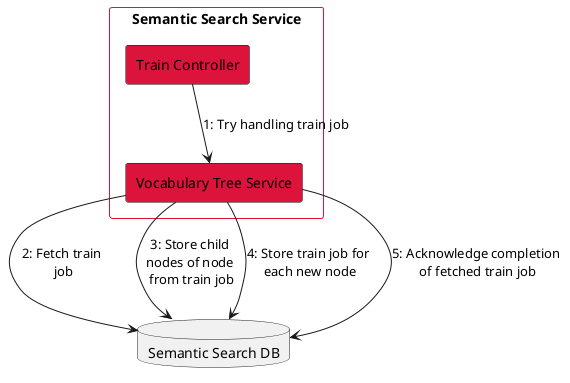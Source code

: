 @startuml train_job
database SemSearchDB [
    Semantic Search DB
]

rectangle SemanticSearchSvc as "Semantic Search Service" #line:crimson {
    rectangle VocTreeSvc #crimson [
        Vocabulary Tree Service
    ]
    rectangle TrainController #crimson [
        Train Controller
    ]

    TrainController --> VocTreeSvc: 1: Try handling train job
    
    VocTreeSvc --> SemSearchDB: 2: Fetch train \njob
    VocTreeSvc --> SemSearchDB: 3: Store child \nnodes of node \nfrom train job
    VocTreeSvc --> SemSearchDB: 4: Store train job for \neach new node
    VocTreeSvc --> SemSearchDB: 5: Acknowledge completion \nof fetched train job

}
@enduml